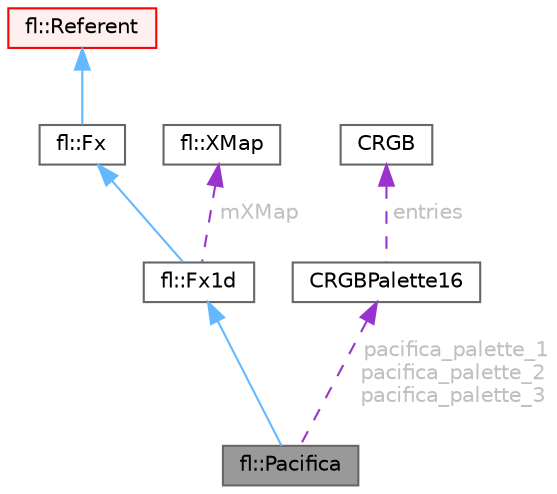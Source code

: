 digraph "fl::Pacifica"
{
 // LATEX_PDF_SIZE
  bgcolor="transparent";
  edge [fontname=Helvetica,fontsize=10,labelfontname=Helvetica,labelfontsize=10];
  node [fontname=Helvetica,fontsize=10,shape=box,height=0.2,width=0.4];
  Node1 [id="Node000001",label="fl::Pacifica",height=0.2,width=0.4,color="gray40", fillcolor="grey60", style="filled", fontcolor="black",tooltip=" "];
  Node2 -> Node1 [id="edge1_Node000001_Node000002",dir="back",color="steelblue1",style="solid",tooltip=" "];
  Node2 [id="Node000002",label="fl::Fx1d",height=0.2,width=0.4,color="gray40", fillcolor="white", style="filled",URL="$d4/d1c/classfl_1_1_fx1d.html",tooltip=" "];
  Node3 -> Node2 [id="edge2_Node000002_Node000003",dir="back",color="steelblue1",style="solid",tooltip=" "];
  Node3 [id="Node000003",label="fl::Fx",height=0.2,width=0.4,color="gray40", fillcolor="white", style="filled",URL="$da/d5d/classfl_1_1_fx.html",tooltip=" "];
  Node4 -> Node3 [id="edge3_Node000003_Node000004",dir="back",color="steelblue1",style="solid",tooltip=" "];
  Node4 [id="Node000004",label="fl::Referent",height=0.2,width=0.4,color="red", fillcolor="#FFF0F0", style="filled",URL="$d6/d16/classfl_1_1_referent.html",tooltip=" "];
  Node11 -> Node2 [id="edge4_Node000002_Node000011",dir="back",color="darkorchid3",style="dashed",tooltip=" ",label=" mXMap",fontcolor="grey" ];
  Node11 [id="Node000011",label="fl::XMap",height=0.2,width=0.4,color="gray40", fillcolor="white", style="filled",URL="$d7/d6c/classfl_1_1_x_map.html",tooltip=" "];
  Node12 -> Node1 [id="edge5_Node000001_Node000012",dir="back",color="darkorchid3",style="dashed",tooltip=" ",label=" pacifica_palette_1\npacifica_palette_2\npacifica_palette_3",fontcolor="grey" ];
  Node12 [id="Node000012",label="CRGBPalette16",height=0.2,width=0.4,color="gray40", fillcolor="white", style="filled",URL="$d6/d39/group___palette_classes.html#d2/dc4/class_c_r_g_b_palette16",tooltip="RGB color palette with 16 discrete values."];
  Node13 -> Node12 [id="edge6_Node000012_Node000013",dir="back",color="darkorchid3",style="dashed",tooltip=" ",label=" entries",fontcolor="grey" ];
  Node13 [id="Node000013",label="CRGB",height=0.2,width=0.4,color="gray40", fillcolor="white", style="filled",URL="$db/d87/group___pixel_types.html#d7/d82/struct_c_r_g_b",tooltip="Representation of an RGB pixel (Red, Green, Blue)"];
}
